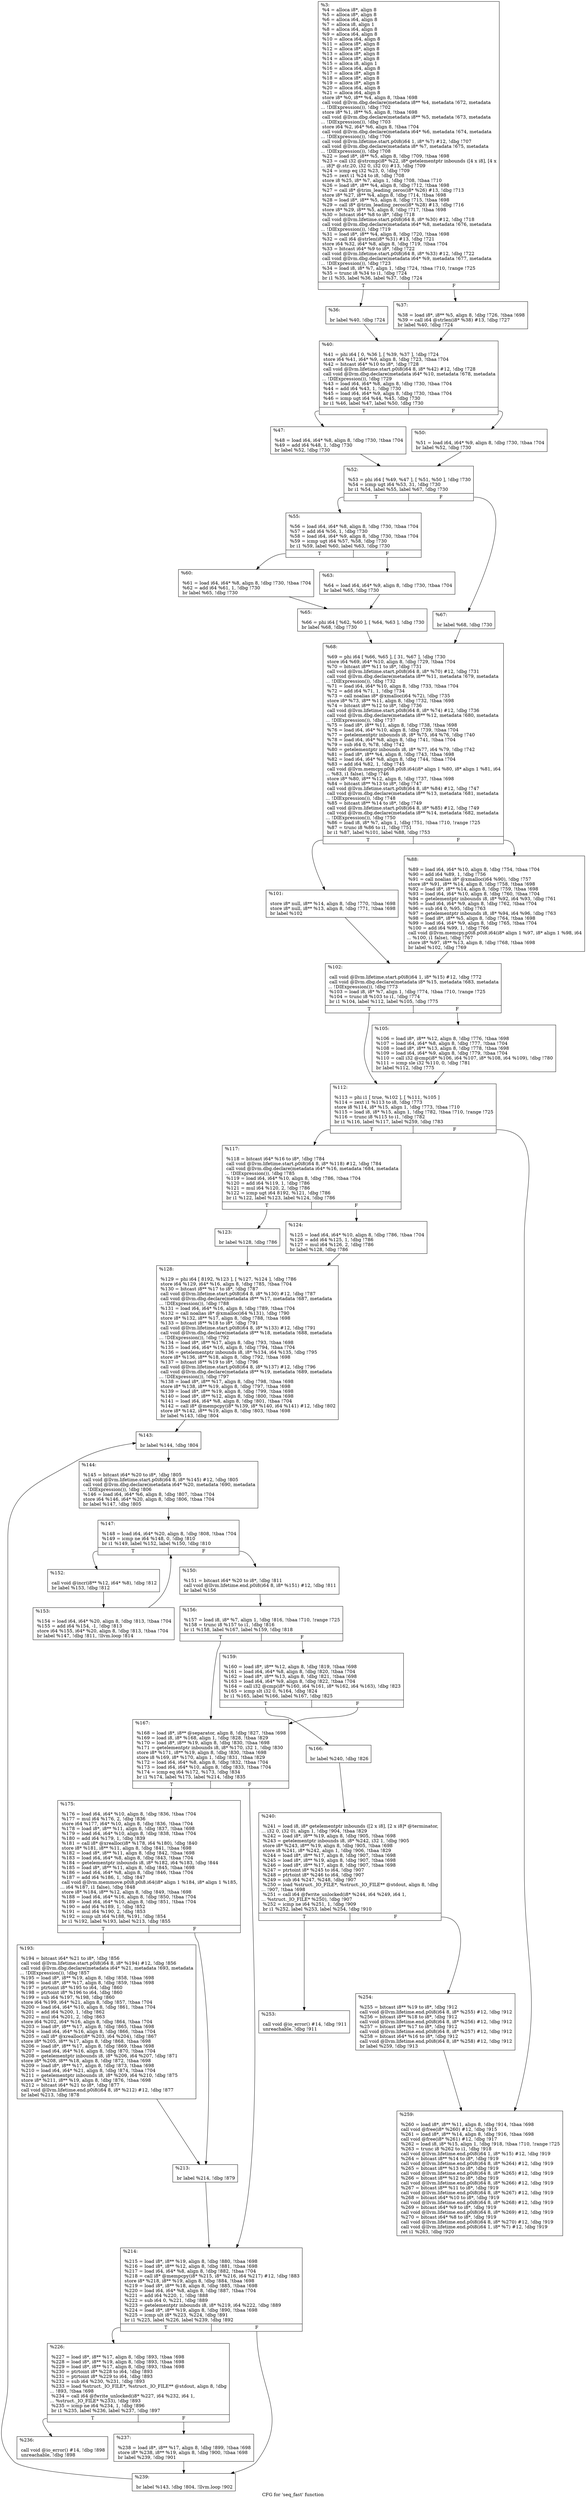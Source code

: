 digraph "CFG for 'seq_fast' function" {
	label="CFG for 'seq_fast' function";

	Node0x1c131e0 [shape=record,label="{%3:\l  %4 = alloca i8*, align 8\l  %5 = alloca i8*, align 8\l  %6 = alloca i64, align 8\l  %7 = alloca i8, align 1\l  %8 = alloca i64, align 8\l  %9 = alloca i64, align 8\l  %10 = alloca i64, align 8\l  %11 = alloca i8*, align 8\l  %12 = alloca i8*, align 8\l  %13 = alloca i8*, align 8\l  %14 = alloca i8*, align 8\l  %15 = alloca i8, align 1\l  %16 = alloca i64, align 8\l  %17 = alloca i8*, align 8\l  %18 = alloca i8*, align 8\l  %19 = alloca i8*, align 8\l  %20 = alloca i64, align 8\l  %21 = alloca i64, align 8\l  store i8* %0, i8** %4, align 8, !tbaa !698\l  call void @llvm.dbg.declare(metadata i8** %4, metadata !672, metadata\l... !DIExpression()), !dbg !702\l  store i8* %1, i8** %5, align 8, !tbaa !698\l  call void @llvm.dbg.declare(metadata i8** %5, metadata !673, metadata\l... !DIExpression()), !dbg !703\l  store i64 %2, i64* %6, align 8, !tbaa !704\l  call void @llvm.dbg.declare(metadata i64* %6, metadata !674, metadata\l... !DIExpression()), !dbg !706\l  call void @llvm.lifetime.start.p0i8(i64 1, i8* %7) #12, !dbg !707\l  call void @llvm.dbg.declare(metadata i8* %7, metadata !675, metadata\l... !DIExpression()), !dbg !708\l  %22 = load i8*, i8** %5, align 8, !dbg !709, !tbaa !698\l  %23 = call i32 @strcmp(i8* %22, i8* getelementptr inbounds ([4 x i8], [4 x\l... i8]* @.str.20, i32 0, i32 0)) #13, !dbg !709\l  %24 = icmp eq i32 %23, 0, !dbg !709\l  %25 = zext i1 %24 to i8, !dbg !708\l  store i8 %25, i8* %7, align 1, !dbg !708, !tbaa !710\l  %26 = load i8*, i8** %4, align 8, !dbg !712, !tbaa !698\l  %27 = call i8* @trim_leading_zeros(i8* %26) #13, !dbg !713\l  store i8* %27, i8** %4, align 8, !dbg !714, !tbaa !698\l  %28 = load i8*, i8** %5, align 8, !dbg !715, !tbaa !698\l  %29 = call i8* @trim_leading_zeros(i8* %28) #13, !dbg !716\l  store i8* %29, i8** %5, align 8, !dbg !717, !tbaa !698\l  %30 = bitcast i64* %8 to i8*, !dbg !718\l  call void @llvm.lifetime.start.p0i8(i64 8, i8* %30) #12, !dbg !718\l  call void @llvm.dbg.declare(metadata i64* %8, metadata !676, metadata\l... !DIExpression()), !dbg !719\l  %31 = load i8*, i8** %4, align 8, !dbg !720, !tbaa !698\l  %32 = call i64 @strlen(i8* %31) #13, !dbg !721\l  store i64 %32, i64* %8, align 8, !dbg !719, !tbaa !704\l  %33 = bitcast i64* %9 to i8*, !dbg !722\l  call void @llvm.lifetime.start.p0i8(i64 8, i8* %33) #12, !dbg !722\l  call void @llvm.dbg.declare(metadata i64* %9, metadata !677, metadata\l... !DIExpression()), !dbg !723\l  %34 = load i8, i8* %7, align 1, !dbg !724, !tbaa !710, !range !725\l  %35 = trunc i8 %34 to i1, !dbg !724\l  br i1 %35, label %36, label %37, !dbg !724\l|{<s0>T|<s1>F}}"];
	Node0x1c131e0:s0 -> Node0x1c13420;
	Node0x1c131e0:s1 -> Node0x1c13470;
	Node0x1c13420 [shape=record,label="{%36:\l\l  br label %40, !dbg !724\l}"];
	Node0x1c13420 -> Node0x1c134c0;
	Node0x1c13470 [shape=record,label="{%37:\l\l  %38 = load i8*, i8** %5, align 8, !dbg !726, !tbaa !698\l  %39 = call i64 @strlen(i8* %38) #13, !dbg !727\l  br label %40, !dbg !724\l}"];
	Node0x1c13470 -> Node0x1c134c0;
	Node0x1c134c0 [shape=record,label="{%40:\l\l  %41 = phi i64 [ 0, %36 ], [ %39, %37 ], !dbg !724\l  store i64 %41, i64* %9, align 8, !dbg !723, !tbaa !704\l  %42 = bitcast i64* %10 to i8*, !dbg !728\l  call void @llvm.lifetime.start.p0i8(i64 8, i8* %42) #12, !dbg !728\l  call void @llvm.dbg.declare(metadata i64* %10, metadata !678, metadata\l... !DIExpression()), !dbg !729\l  %43 = load i64, i64* %8, align 8, !dbg !730, !tbaa !704\l  %44 = add i64 %43, 1, !dbg !730\l  %45 = load i64, i64* %9, align 8, !dbg !730, !tbaa !704\l  %46 = icmp ugt i64 %44, %45, !dbg !730\l  br i1 %46, label %47, label %50, !dbg !730\l|{<s0>T|<s1>F}}"];
	Node0x1c134c0:s0 -> Node0x1c13510;
	Node0x1c134c0:s1 -> Node0x1c13560;
	Node0x1c13510 [shape=record,label="{%47:\l\l  %48 = load i64, i64* %8, align 8, !dbg !730, !tbaa !704\l  %49 = add i64 %48, 1, !dbg !730\l  br label %52, !dbg !730\l}"];
	Node0x1c13510 -> Node0x1c135b0;
	Node0x1c13560 [shape=record,label="{%50:\l\l  %51 = load i64, i64* %9, align 8, !dbg !730, !tbaa !704\l  br label %52, !dbg !730\l}"];
	Node0x1c13560 -> Node0x1c135b0;
	Node0x1c135b0 [shape=record,label="{%52:\l\l  %53 = phi i64 [ %49, %47 ], [ %51, %50 ], !dbg !730\l  %54 = icmp ugt i64 %53, 31, !dbg !730\l  br i1 %54, label %55, label %67, !dbg !730\l|{<s0>T|<s1>F}}"];
	Node0x1c135b0:s0 -> Node0x1c13600;
	Node0x1c135b0:s1 -> Node0x1c13740;
	Node0x1c13600 [shape=record,label="{%55:\l\l  %56 = load i64, i64* %8, align 8, !dbg !730, !tbaa !704\l  %57 = add i64 %56, 1, !dbg !730\l  %58 = load i64, i64* %9, align 8, !dbg !730, !tbaa !704\l  %59 = icmp ugt i64 %57, %58, !dbg !730\l  br i1 %59, label %60, label %63, !dbg !730\l|{<s0>T|<s1>F}}"];
	Node0x1c13600:s0 -> Node0x1c13650;
	Node0x1c13600:s1 -> Node0x1c136a0;
	Node0x1c13650 [shape=record,label="{%60:\l\l  %61 = load i64, i64* %8, align 8, !dbg !730, !tbaa !704\l  %62 = add i64 %61, 1, !dbg !730\l  br label %65, !dbg !730\l}"];
	Node0x1c13650 -> Node0x1c136f0;
	Node0x1c136a0 [shape=record,label="{%63:\l\l  %64 = load i64, i64* %9, align 8, !dbg !730, !tbaa !704\l  br label %65, !dbg !730\l}"];
	Node0x1c136a0 -> Node0x1c136f0;
	Node0x1c136f0 [shape=record,label="{%65:\l\l  %66 = phi i64 [ %62, %60 ], [ %64, %63 ], !dbg !730\l  br label %68, !dbg !730\l}"];
	Node0x1c136f0 -> Node0x1c13790;
	Node0x1c13740 [shape=record,label="{%67:\l\l  br label %68, !dbg !730\l}"];
	Node0x1c13740 -> Node0x1c13790;
	Node0x1c13790 [shape=record,label="{%68:\l\l  %69 = phi i64 [ %66, %65 ], [ 31, %67 ], !dbg !730\l  store i64 %69, i64* %10, align 8, !dbg !729, !tbaa !704\l  %70 = bitcast i8** %11 to i8*, !dbg !731\l  call void @llvm.lifetime.start.p0i8(i64 8, i8* %70) #12, !dbg !731\l  call void @llvm.dbg.declare(metadata i8** %11, metadata !679, metadata\l... !DIExpression()), !dbg !732\l  %71 = load i64, i64* %10, align 8, !dbg !733, !tbaa !704\l  %72 = add i64 %71, 1, !dbg !734\l  %73 = call noalias i8* @xmalloc(i64 %72), !dbg !735\l  store i8* %73, i8** %11, align 8, !dbg !732, !tbaa !698\l  %74 = bitcast i8** %12 to i8*, !dbg !736\l  call void @llvm.lifetime.start.p0i8(i64 8, i8* %74) #12, !dbg !736\l  call void @llvm.dbg.declare(metadata i8** %12, metadata !680, metadata\l... !DIExpression()), !dbg !737\l  %75 = load i8*, i8** %11, align 8, !dbg !738, !tbaa !698\l  %76 = load i64, i64* %10, align 8, !dbg !739, !tbaa !704\l  %77 = getelementptr inbounds i8, i8* %75, i64 %76, !dbg !740\l  %78 = load i64, i64* %8, align 8, !dbg !741, !tbaa !704\l  %79 = sub i64 0, %78, !dbg !742\l  %80 = getelementptr inbounds i8, i8* %77, i64 %79, !dbg !742\l  %81 = load i8*, i8** %4, align 8, !dbg !743, !tbaa !698\l  %82 = load i64, i64* %8, align 8, !dbg !744, !tbaa !704\l  %83 = add i64 %82, 1, !dbg !745\l  call void @llvm.memcpy.p0i8.p0i8.i64(i8* align 1 %80, i8* align 1 %81, i64\l... %83, i1 false), !dbg !746\l  store i8* %80, i8** %12, align 8, !dbg !737, !tbaa !698\l  %84 = bitcast i8** %13 to i8*, !dbg !747\l  call void @llvm.lifetime.start.p0i8(i64 8, i8* %84) #12, !dbg !747\l  call void @llvm.dbg.declare(metadata i8** %13, metadata !681, metadata\l... !DIExpression()), !dbg !748\l  %85 = bitcast i8** %14 to i8*, !dbg !749\l  call void @llvm.lifetime.start.p0i8(i64 8, i8* %85) #12, !dbg !749\l  call void @llvm.dbg.declare(metadata i8** %14, metadata !682, metadata\l... !DIExpression()), !dbg !750\l  %86 = load i8, i8* %7, align 1, !dbg !751, !tbaa !710, !range !725\l  %87 = trunc i8 %86 to i1, !dbg !751\l  br i1 %87, label %101, label %88, !dbg !753\l|{<s0>T|<s1>F}}"];
	Node0x1c13790:s0 -> Node0x1c13830;
	Node0x1c13790:s1 -> Node0x1c137e0;
	Node0x1c137e0 [shape=record,label="{%88:\l\l  %89 = load i64, i64* %10, align 8, !dbg !754, !tbaa !704\l  %90 = add i64 %89, 1, !dbg !756\l  %91 = call noalias i8* @xmalloc(i64 %90), !dbg !757\l  store i8* %91, i8** %14, align 8, !dbg !758, !tbaa !698\l  %92 = load i8*, i8** %14, align 8, !dbg !759, !tbaa !698\l  %93 = load i64, i64* %10, align 8, !dbg !760, !tbaa !704\l  %94 = getelementptr inbounds i8, i8* %92, i64 %93, !dbg !761\l  %95 = load i64, i64* %9, align 8, !dbg !762, !tbaa !704\l  %96 = sub i64 0, %95, !dbg !763\l  %97 = getelementptr inbounds i8, i8* %94, i64 %96, !dbg !763\l  %98 = load i8*, i8** %5, align 8, !dbg !764, !tbaa !698\l  %99 = load i64, i64* %9, align 8, !dbg !765, !tbaa !704\l  %100 = add i64 %99, 1, !dbg !766\l  call void @llvm.memcpy.p0i8.p0i8.i64(i8* align 1 %97, i8* align 1 %98, i64\l... %100, i1 false), !dbg !767\l  store i8* %97, i8** %13, align 8, !dbg !768, !tbaa !698\l  br label %102, !dbg !769\l}"];
	Node0x1c137e0 -> Node0x1c13880;
	Node0x1c13830 [shape=record,label="{%101:\l\l  store i8* null, i8** %14, align 8, !dbg !770, !tbaa !698\l  store i8* null, i8** %13, align 8, !dbg !771, !tbaa !698\l  br label %102\l}"];
	Node0x1c13830 -> Node0x1c13880;
	Node0x1c13880 [shape=record,label="{%102:\l\l  call void @llvm.lifetime.start.p0i8(i64 1, i8* %15) #12, !dbg !772\l  call void @llvm.dbg.declare(metadata i8* %15, metadata !683, metadata\l... !DIExpression()), !dbg !773\l  %103 = load i8, i8* %7, align 1, !dbg !774, !tbaa !710, !range !725\l  %104 = trunc i8 %103 to i1, !dbg !774\l  br i1 %104, label %112, label %105, !dbg !775\l|{<s0>T|<s1>F}}"];
	Node0x1c13880:s0 -> Node0x1c13920;
	Node0x1c13880:s1 -> Node0x1c138d0;
	Node0x1c138d0 [shape=record,label="{%105:\l\l  %106 = load i8*, i8** %12, align 8, !dbg !776, !tbaa !698\l  %107 = load i64, i64* %8, align 8, !dbg !777, !tbaa !704\l  %108 = load i8*, i8** %13, align 8, !dbg !778, !tbaa !698\l  %109 = load i64, i64* %9, align 8, !dbg !779, !tbaa !704\l  %110 = call i32 @cmp(i8* %106, i64 %107, i8* %108, i64 %109), !dbg !780\l  %111 = icmp sle i32 %110, 0, !dbg !781\l  br label %112, !dbg !775\l}"];
	Node0x1c138d0 -> Node0x1c13920;
	Node0x1c13920 [shape=record,label="{%112:\l\l  %113 = phi i1 [ true, %102 ], [ %111, %105 ]\l  %114 = zext i1 %113 to i8, !dbg !773\l  store i8 %114, i8* %15, align 1, !dbg !773, !tbaa !710\l  %115 = load i8, i8* %15, align 1, !dbg !782, !tbaa !710, !range !725\l  %116 = trunc i8 %115 to i1, !dbg !782\l  br i1 %116, label %117, label %259, !dbg !783\l|{<s0>T|<s1>F}}"];
	Node0x1c13920:s0 -> Node0x1c13970;
	Node0x1c13920:s1 -> Node0x1c14140;
	Node0x1c13970 [shape=record,label="{%117:\l\l  %118 = bitcast i64* %16 to i8*, !dbg !784\l  call void @llvm.lifetime.start.p0i8(i64 8, i8* %118) #12, !dbg !784\l  call void @llvm.dbg.declare(metadata i64* %16, metadata !684, metadata\l... !DIExpression()), !dbg !785\l  %119 = load i64, i64* %10, align 8, !dbg !786, !tbaa !704\l  %120 = add i64 %119, 1, !dbg !786\l  %121 = mul i64 %120, 2, !dbg !786\l  %122 = icmp ugt i64 8192, %121, !dbg !786\l  br i1 %122, label %123, label %124, !dbg !786\l|{<s0>T|<s1>F}}"];
	Node0x1c13970:s0 -> Node0x1c139c0;
	Node0x1c13970:s1 -> Node0x1c13a10;
	Node0x1c139c0 [shape=record,label="{%123:\l\l  br label %128, !dbg !786\l}"];
	Node0x1c139c0 -> Node0x1c13a60;
	Node0x1c13a10 [shape=record,label="{%124:\l\l  %125 = load i64, i64* %10, align 8, !dbg !786, !tbaa !704\l  %126 = add i64 %125, 1, !dbg !786\l  %127 = mul i64 %126, 2, !dbg !786\l  br label %128, !dbg !786\l}"];
	Node0x1c13a10 -> Node0x1c13a60;
	Node0x1c13a60 [shape=record,label="{%128:\l\l  %129 = phi i64 [ 8192, %123 ], [ %127, %124 ], !dbg !786\l  store i64 %129, i64* %16, align 8, !dbg !785, !tbaa !704\l  %130 = bitcast i8** %17 to i8*, !dbg !787\l  call void @llvm.lifetime.start.p0i8(i64 8, i8* %130) #12, !dbg !787\l  call void @llvm.dbg.declare(metadata i8** %17, metadata !687, metadata\l... !DIExpression()), !dbg !788\l  %131 = load i64, i64* %16, align 8, !dbg !789, !tbaa !704\l  %132 = call noalias i8* @xmalloc(i64 %131), !dbg !790\l  store i8* %132, i8** %17, align 8, !dbg !788, !tbaa !698\l  %133 = bitcast i8** %18 to i8*, !dbg !791\l  call void @llvm.lifetime.start.p0i8(i64 8, i8* %133) #12, !dbg !791\l  call void @llvm.dbg.declare(metadata i8** %18, metadata !688, metadata\l... !DIExpression()), !dbg !792\l  %134 = load i8*, i8** %17, align 8, !dbg !793, !tbaa !698\l  %135 = load i64, i64* %16, align 8, !dbg !794, !tbaa !704\l  %136 = getelementptr inbounds i8, i8* %134, i64 %135, !dbg !795\l  store i8* %136, i8** %18, align 8, !dbg !792, !tbaa !698\l  %137 = bitcast i8** %19 to i8*, !dbg !796\l  call void @llvm.lifetime.start.p0i8(i64 8, i8* %137) #12, !dbg !796\l  call void @llvm.dbg.declare(metadata i8** %19, metadata !689, metadata\l... !DIExpression()), !dbg !797\l  %138 = load i8*, i8** %17, align 8, !dbg !798, !tbaa !698\l  store i8* %138, i8** %19, align 8, !dbg !797, !tbaa !698\l  %139 = load i8*, i8** %19, align 8, !dbg !799, !tbaa !698\l  %140 = load i8*, i8** %12, align 8, !dbg !800, !tbaa !698\l  %141 = load i64, i64* %8, align 8, !dbg !801, !tbaa !704\l  %142 = call i8* @mempcpy(i8* %139, i8* %140, i64 %141) #12, !dbg !802\l  store i8* %142, i8** %19, align 8, !dbg !803, !tbaa !698\l  br label %143, !dbg !804\l}"];
	Node0x1c13a60 -> Node0x1c13ab0;
	Node0x1c13ab0 [shape=record,label="{%143:\l\l  br label %144, !dbg !804\l}"];
	Node0x1c13ab0 -> Node0x1c13b00;
	Node0x1c13b00 [shape=record,label="{%144:\l\l  %145 = bitcast i64* %20 to i8*, !dbg !805\l  call void @llvm.lifetime.start.p0i8(i64 8, i8* %145) #12, !dbg !805\l  call void @llvm.dbg.declare(metadata i64* %20, metadata !690, metadata\l... !DIExpression()), !dbg !806\l  %146 = load i64, i64* %6, align 8, !dbg !807, !tbaa !704\l  store i64 %146, i64* %20, align 8, !dbg !806, !tbaa !704\l  br label %147, !dbg !805\l}"];
	Node0x1c13b00 -> Node0x1c13b50;
	Node0x1c13b50 [shape=record,label="{%147:\l\l  %148 = load i64, i64* %20, align 8, !dbg !808, !tbaa !704\l  %149 = icmp ne i64 %148, 0, !dbg !810\l  br i1 %149, label %152, label %150, !dbg !810\l|{<s0>T|<s1>F}}"];
	Node0x1c13b50:s0 -> Node0x1c13bf0;
	Node0x1c13b50:s1 -> Node0x1c13ba0;
	Node0x1c13ba0 [shape=record,label="{%150:\l\l  %151 = bitcast i64* %20 to i8*, !dbg !811\l  call void @llvm.lifetime.end.p0i8(i64 8, i8* %151) #12, !dbg !811\l  br label %156\l}"];
	Node0x1c13ba0 -> Node0x1c13c90;
	Node0x1c13bf0 [shape=record,label="{%152:\l\l  call void @incr(i8** %12, i64* %8), !dbg !812\l  br label %153, !dbg !812\l}"];
	Node0x1c13bf0 -> Node0x1c13c40;
	Node0x1c13c40 [shape=record,label="{%153:\l\l  %154 = load i64, i64* %20, align 8, !dbg !813, !tbaa !704\l  %155 = add i64 %154, -1, !dbg !813\l  store i64 %155, i64* %20, align 8, !dbg !813, !tbaa !704\l  br label %147, !dbg !811, !llvm.loop !814\l}"];
	Node0x1c13c40 -> Node0x1c13b50;
	Node0x1c13c90 [shape=record,label="{%156:\l\l  %157 = load i8, i8* %7, align 1, !dbg !816, !tbaa !710, !range !725\l  %158 = trunc i8 %157 to i1, !dbg !816\l  br i1 %158, label %167, label %159, !dbg !818\l|{<s0>T|<s1>F}}"];
	Node0x1c13c90:s0 -> Node0x1c13d80;
	Node0x1c13c90:s1 -> Node0x1c13ce0;
	Node0x1c13ce0 [shape=record,label="{%159:\l\l  %160 = load i8*, i8** %12, align 8, !dbg !819, !tbaa !698\l  %161 = load i64, i64* %8, align 8, !dbg !820, !tbaa !704\l  %162 = load i8*, i8** %13, align 8, !dbg !821, !tbaa !698\l  %163 = load i64, i64* %9, align 8, !dbg !822, !tbaa !704\l  %164 = call i32 @cmp(i8* %160, i64 %161, i8* %162, i64 %163), !dbg !823\l  %165 = icmp slt i32 0, %164, !dbg !824\l  br i1 %165, label %166, label %167, !dbg !825\l|{<s0>T|<s1>F}}"];
	Node0x1c13ce0:s0 -> Node0x1c13d30;
	Node0x1c13ce0:s1 -> Node0x1c13d80;
	Node0x1c13d30 [shape=record,label="{%166:\l\l  br label %240, !dbg !826\l}"];
	Node0x1c13d30 -> Node0x1c14050;
	Node0x1c13d80 [shape=record,label="{%167:\l\l  %168 = load i8*, i8** @separator, align 8, !dbg !827, !tbaa !698\l  %169 = load i8, i8* %168, align 1, !dbg !828, !tbaa !829\l  %170 = load i8*, i8** %19, align 8, !dbg !830, !tbaa !698\l  %171 = getelementptr inbounds i8, i8* %170, i32 1, !dbg !830\l  store i8* %171, i8** %19, align 8, !dbg !830, !tbaa !698\l  store i8 %169, i8* %170, align 1, !dbg !831, !tbaa !829\l  %172 = load i64, i64* %8, align 8, !dbg !832, !tbaa !704\l  %173 = load i64, i64* %10, align 8, !dbg !833, !tbaa !704\l  %174 = icmp eq i64 %172, %173, !dbg !834\l  br i1 %174, label %175, label %214, !dbg !835\l|{<s0>T|<s1>F}}"];
	Node0x1c13d80:s0 -> Node0x1c13dd0;
	Node0x1c13d80:s1 -> Node0x1c13ec0;
	Node0x1c13dd0 [shape=record,label="{%175:\l\l  %176 = load i64, i64* %10, align 8, !dbg !836, !tbaa !704\l  %177 = mul i64 %176, 2, !dbg !836\l  store i64 %177, i64* %10, align 8, !dbg !836, !tbaa !704\l  %178 = load i8*, i8** %11, align 8, !dbg !837, !tbaa !698\l  %179 = load i64, i64* %10, align 8, !dbg !838, !tbaa !704\l  %180 = add i64 %179, 1, !dbg !839\l  %181 = call i8* @xrealloc(i8* %178, i64 %180), !dbg !840\l  store i8* %181, i8** %11, align 8, !dbg !841, !tbaa !698\l  %182 = load i8*, i8** %11, align 8, !dbg !842, !tbaa !698\l  %183 = load i64, i64* %8, align 8, !dbg !843, !tbaa !704\l  %184 = getelementptr inbounds i8, i8* %182, i64 %183, !dbg !844\l  %185 = load i8*, i8** %11, align 8, !dbg !845, !tbaa !698\l  %186 = load i64, i64* %8, align 8, !dbg !846, !tbaa !704\l  %187 = add i64 %186, 1, !dbg !847\l  call void @llvm.memmove.p0i8.p0i8.i64(i8* align 1 %184, i8* align 1 %185,\l... i64 %187, i1 false), !dbg !848\l  store i8* %184, i8** %12, align 8, !dbg !849, !tbaa !698\l  %188 = load i64, i64* %16, align 8, !dbg !850, !tbaa !704\l  %189 = load i64, i64* %10, align 8, !dbg !851, !tbaa !704\l  %190 = add i64 %189, 1, !dbg !852\l  %191 = mul i64 %190, 2, !dbg !853\l  %192 = icmp ult i64 %188, %191, !dbg !854\l  br i1 %192, label %193, label %213, !dbg !855\l|{<s0>T|<s1>F}}"];
	Node0x1c13dd0:s0 -> Node0x1c13e20;
	Node0x1c13dd0:s1 -> Node0x1c13e70;
	Node0x1c13e20 [shape=record,label="{%193:\l\l  %194 = bitcast i64* %21 to i8*, !dbg !856\l  call void @llvm.lifetime.start.p0i8(i64 8, i8* %194) #12, !dbg !856\l  call void @llvm.dbg.declare(metadata i64* %21, metadata !693, metadata\l... !DIExpression()), !dbg !857\l  %195 = load i8*, i8** %19, align 8, !dbg !858, !tbaa !698\l  %196 = load i8*, i8** %17, align 8, !dbg !859, !tbaa !698\l  %197 = ptrtoint i8* %195 to i64, !dbg !860\l  %198 = ptrtoint i8* %196 to i64, !dbg !860\l  %199 = sub i64 %197, %198, !dbg !860\l  store i64 %199, i64* %21, align 8, !dbg !857, !tbaa !704\l  %200 = load i64, i64* %10, align 8, !dbg !861, !tbaa !704\l  %201 = add i64 %200, 1, !dbg !862\l  %202 = mul i64 %201, 2, !dbg !863\l  store i64 %202, i64* %16, align 8, !dbg !864, !tbaa !704\l  %203 = load i8*, i8** %17, align 8, !dbg !865, !tbaa !698\l  %204 = load i64, i64* %16, align 8, !dbg !866, !tbaa !704\l  %205 = call i8* @xrealloc(i8* %203, i64 %204), !dbg !867\l  store i8* %205, i8** %17, align 8, !dbg !868, !tbaa !698\l  %206 = load i8*, i8** %17, align 8, !dbg !869, !tbaa !698\l  %207 = load i64, i64* %16, align 8, !dbg !870, !tbaa !704\l  %208 = getelementptr inbounds i8, i8* %206, i64 %207, !dbg !871\l  store i8* %208, i8** %18, align 8, !dbg !872, !tbaa !698\l  %209 = load i8*, i8** %17, align 8, !dbg !873, !tbaa !698\l  %210 = load i64, i64* %21, align 8, !dbg !874, !tbaa !704\l  %211 = getelementptr inbounds i8, i8* %209, i64 %210, !dbg !875\l  store i8* %211, i8** %19, align 8, !dbg !876, !tbaa !698\l  %212 = bitcast i64* %21 to i8*, !dbg !877\l  call void @llvm.lifetime.end.p0i8(i64 8, i8* %212) #12, !dbg !877\l  br label %213, !dbg !878\l}"];
	Node0x1c13e20 -> Node0x1c13e70;
	Node0x1c13e70 [shape=record,label="{%213:\l\l  br label %214, !dbg !879\l}"];
	Node0x1c13e70 -> Node0x1c13ec0;
	Node0x1c13ec0 [shape=record,label="{%214:\l\l  %215 = load i8*, i8** %19, align 8, !dbg !880, !tbaa !698\l  %216 = load i8*, i8** %12, align 8, !dbg !881, !tbaa !698\l  %217 = load i64, i64* %8, align 8, !dbg !882, !tbaa !704\l  %218 = call i8* @mempcpy(i8* %215, i8* %216, i64 %217) #12, !dbg !883\l  store i8* %218, i8** %19, align 8, !dbg !884, !tbaa !698\l  %219 = load i8*, i8** %18, align 8, !dbg !885, !tbaa !698\l  %220 = load i64, i64* %8, align 8, !dbg !887, !tbaa !704\l  %221 = add i64 %220, 1, !dbg !888\l  %222 = sub i64 0, %221, !dbg !889\l  %223 = getelementptr inbounds i8, i8* %219, i64 %222, !dbg !889\l  %224 = load i8*, i8** %19, align 8, !dbg !890, !tbaa !698\l  %225 = icmp ult i8* %223, %224, !dbg !891\l  br i1 %225, label %226, label %239, !dbg !892\l|{<s0>T|<s1>F}}"];
	Node0x1c13ec0:s0 -> Node0x1c13f10;
	Node0x1c13ec0:s1 -> Node0x1c14000;
	Node0x1c13f10 [shape=record,label="{%226:\l\l  %227 = load i8*, i8** %17, align 8, !dbg !893, !tbaa !698\l  %228 = load i8*, i8** %19, align 8, !dbg !893, !tbaa !698\l  %229 = load i8*, i8** %17, align 8, !dbg !893, !tbaa !698\l  %230 = ptrtoint i8* %228 to i64, !dbg !893\l  %231 = ptrtoint i8* %229 to i64, !dbg !893\l  %232 = sub i64 %230, %231, !dbg !893\l  %233 = load %struct._IO_FILE*, %struct._IO_FILE** @stdout, align 8, !dbg\l... !893, !tbaa !698\l  %234 = call i64 @fwrite_unlocked(i8* %227, i64 %232, i64 1,\l... %struct._IO_FILE* %233), !dbg !893\l  %235 = icmp ne i64 %234, 1, !dbg !896\l  br i1 %235, label %236, label %237, !dbg !897\l|{<s0>T|<s1>F}}"];
	Node0x1c13f10:s0 -> Node0x1c13f60;
	Node0x1c13f10:s1 -> Node0x1c13fb0;
	Node0x1c13f60 [shape=record,label="{%236:\l\l  call void @io_error() #14, !dbg !898\l  unreachable, !dbg !898\l}"];
	Node0x1c13fb0 [shape=record,label="{%237:\l\l  %238 = load i8*, i8** %17, align 8, !dbg !899, !tbaa !698\l  store i8* %238, i8** %19, align 8, !dbg !900, !tbaa !698\l  br label %239, !dbg !901\l}"];
	Node0x1c13fb0 -> Node0x1c14000;
	Node0x1c14000 [shape=record,label="{%239:\l\l  br label %143, !dbg !804, !llvm.loop !902\l}"];
	Node0x1c14000 -> Node0x1c13ab0;
	Node0x1c14050 [shape=record,label="{%240:\l\l  %241 = load i8, i8* getelementptr inbounds ([2 x i8], [2 x i8]* @terminator,\l... i32 0, i32 0), align 1, !dbg !904, !tbaa !829\l  %242 = load i8*, i8** %19, align 8, !dbg !905, !tbaa !698\l  %243 = getelementptr inbounds i8, i8* %242, i32 1, !dbg !905\l  store i8* %243, i8** %19, align 8, !dbg !905, !tbaa !698\l  store i8 %241, i8* %242, align 1, !dbg !906, !tbaa !829\l  %244 = load i8*, i8** %17, align 8, !dbg !907, !tbaa !698\l  %245 = load i8*, i8** %19, align 8, !dbg !907, !tbaa !698\l  %246 = load i8*, i8** %17, align 8, !dbg !907, !tbaa !698\l  %247 = ptrtoint i8* %245 to i64, !dbg !907\l  %248 = ptrtoint i8* %246 to i64, !dbg !907\l  %249 = sub i64 %247, %248, !dbg !907\l  %250 = load %struct._IO_FILE*, %struct._IO_FILE** @stdout, align 8, !dbg\l... !907, !tbaa !698\l  %251 = call i64 @fwrite_unlocked(i8* %244, i64 %249, i64 1,\l... %struct._IO_FILE* %250), !dbg !907\l  %252 = icmp ne i64 %251, 1, !dbg !909\l  br i1 %252, label %253, label %254, !dbg !910\l|{<s0>T|<s1>F}}"];
	Node0x1c14050:s0 -> Node0x1c140a0;
	Node0x1c14050:s1 -> Node0x1c140f0;
	Node0x1c140a0 [shape=record,label="{%253:\l\l  call void @io_error() #14, !dbg !911\l  unreachable, !dbg !911\l}"];
	Node0x1c140f0 [shape=record,label="{%254:\l\l  %255 = bitcast i8** %19 to i8*, !dbg !912\l  call void @llvm.lifetime.end.p0i8(i64 8, i8* %255) #12, !dbg !912\l  %256 = bitcast i8** %18 to i8*, !dbg !912\l  call void @llvm.lifetime.end.p0i8(i64 8, i8* %256) #12, !dbg !912\l  %257 = bitcast i8** %17 to i8*, !dbg !912\l  call void @llvm.lifetime.end.p0i8(i64 8, i8* %257) #12, !dbg !912\l  %258 = bitcast i64* %16 to i8*, !dbg !912\l  call void @llvm.lifetime.end.p0i8(i64 8, i8* %258) #12, !dbg !912\l  br label %259, !dbg !913\l}"];
	Node0x1c140f0 -> Node0x1c14140;
	Node0x1c14140 [shape=record,label="{%259:\l\l  %260 = load i8*, i8** %11, align 8, !dbg !914, !tbaa !698\l  call void @free(i8* %260) #12, !dbg !915\l  %261 = load i8*, i8** %14, align 8, !dbg !916, !tbaa !698\l  call void @free(i8* %261) #12, !dbg !917\l  %262 = load i8, i8* %15, align 1, !dbg !918, !tbaa !710, !range !725\l  %263 = trunc i8 %262 to i1, !dbg !918\l  call void @llvm.lifetime.end.p0i8(i64 1, i8* %15) #12, !dbg !919\l  %264 = bitcast i8** %14 to i8*, !dbg !919\l  call void @llvm.lifetime.end.p0i8(i64 8, i8* %264) #12, !dbg !919\l  %265 = bitcast i8** %13 to i8*, !dbg !919\l  call void @llvm.lifetime.end.p0i8(i64 8, i8* %265) #12, !dbg !919\l  %266 = bitcast i8** %12 to i8*, !dbg !919\l  call void @llvm.lifetime.end.p0i8(i64 8, i8* %266) #12, !dbg !919\l  %267 = bitcast i8** %11 to i8*, !dbg !919\l  call void @llvm.lifetime.end.p0i8(i64 8, i8* %267) #12, !dbg !919\l  %268 = bitcast i64* %10 to i8*, !dbg !919\l  call void @llvm.lifetime.end.p0i8(i64 8, i8* %268) #12, !dbg !919\l  %269 = bitcast i64* %9 to i8*, !dbg !919\l  call void @llvm.lifetime.end.p0i8(i64 8, i8* %269) #12, !dbg !919\l  %270 = bitcast i64* %8 to i8*, !dbg !919\l  call void @llvm.lifetime.end.p0i8(i64 8, i8* %270) #12, !dbg !919\l  call void @llvm.lifetime.end.p0i8(i64 1, i8* %7) #12, !dbg !919\l  ret i1 %263, !dbg !920\l}"];
}
